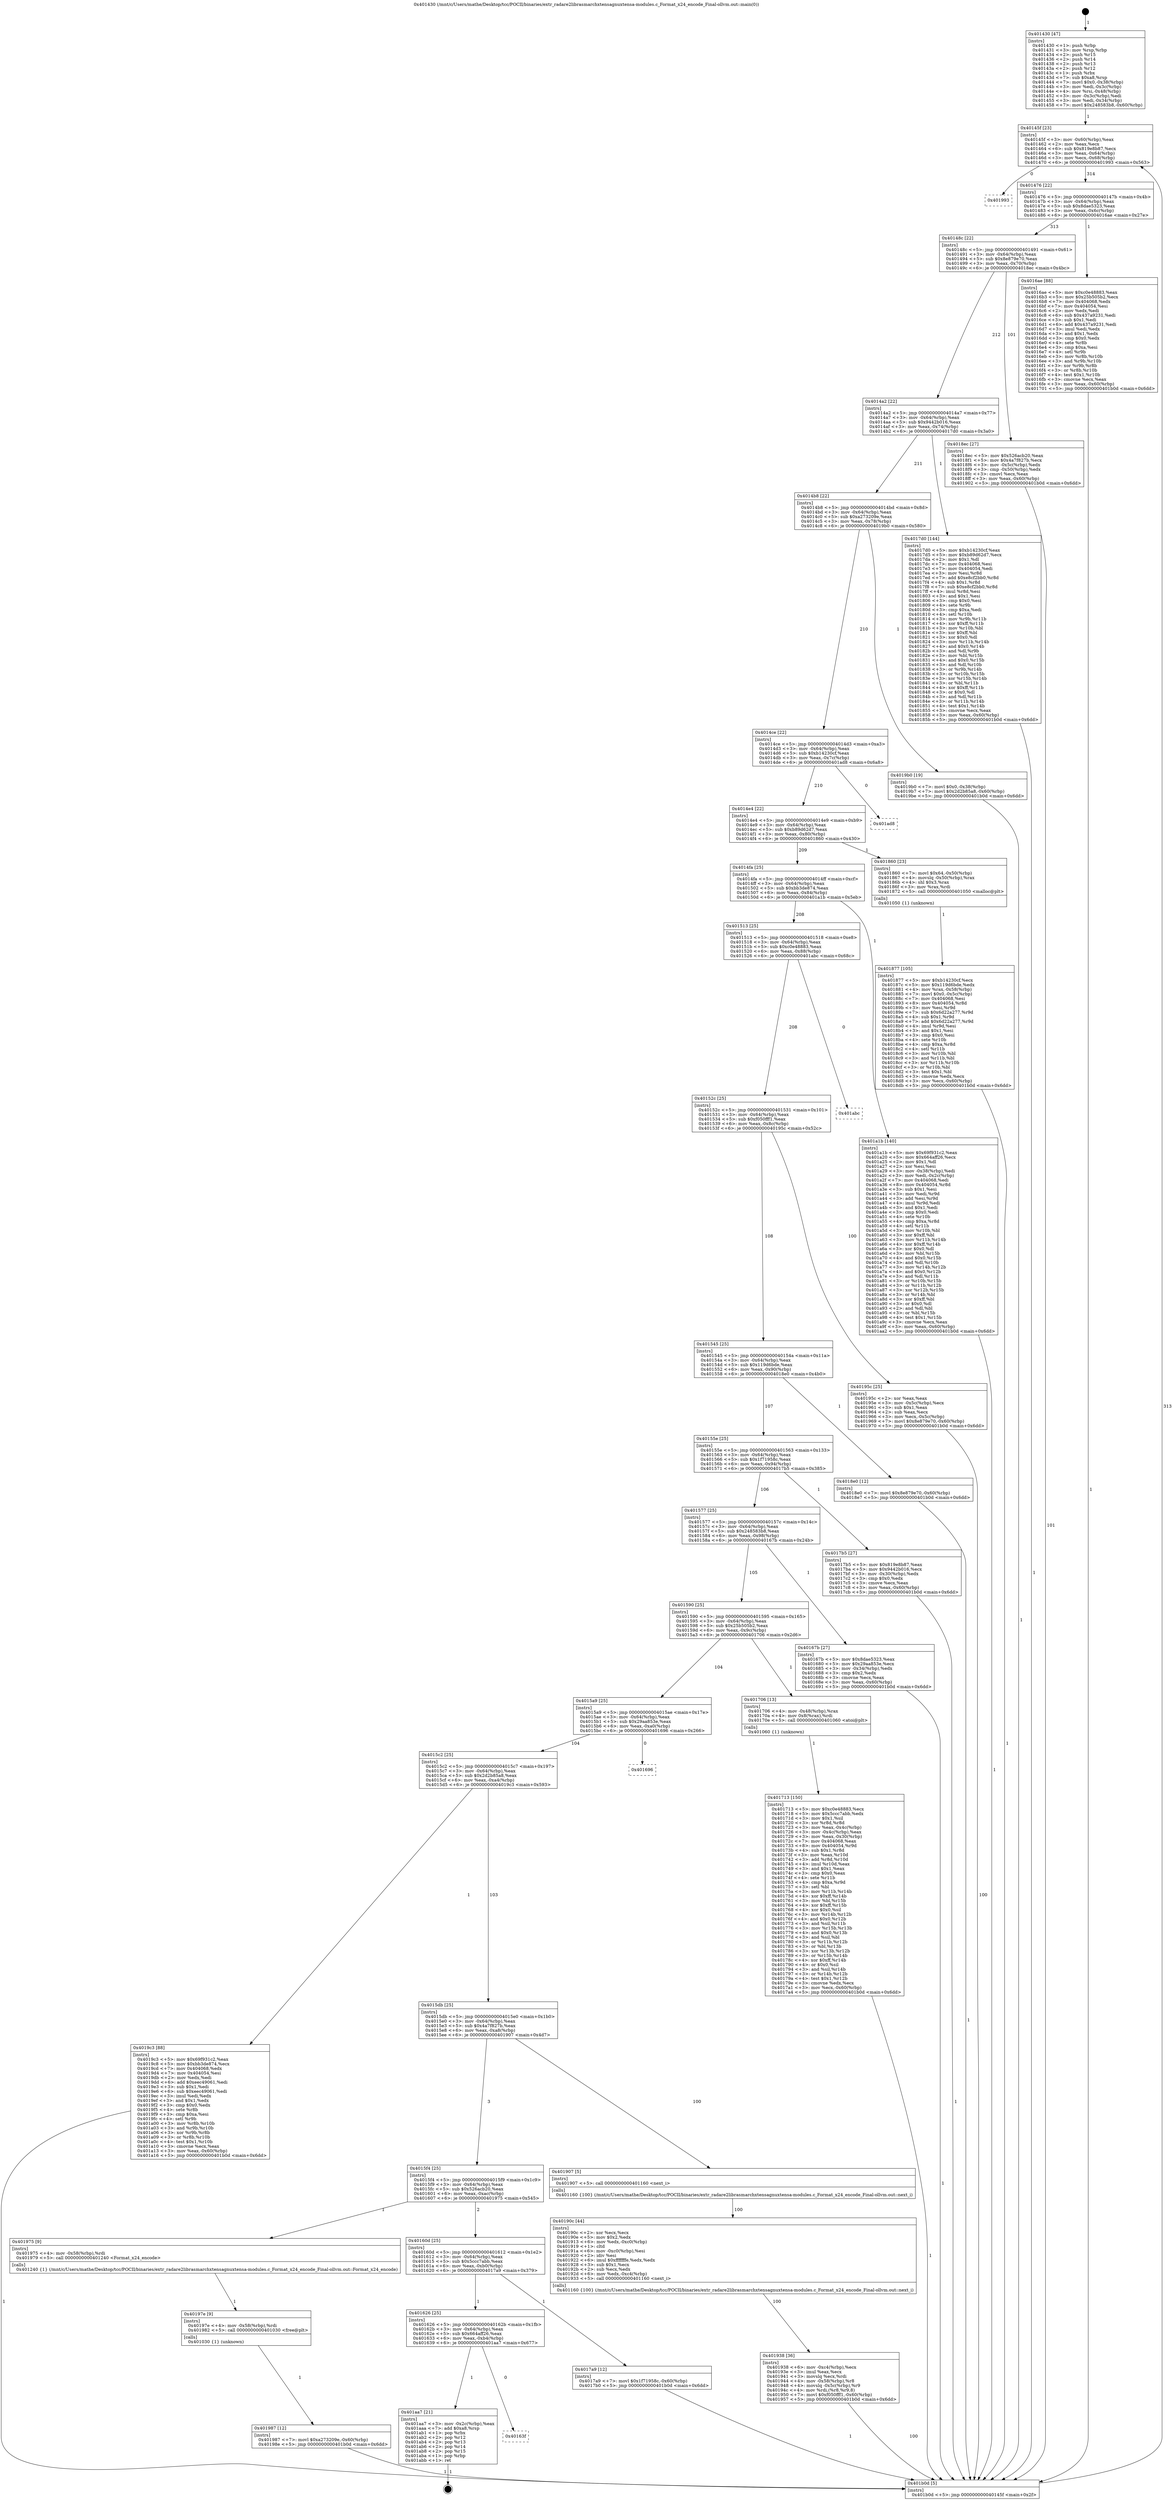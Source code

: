 digraph "0x401430" {
  label = "0x401430 (/mnt/c/Users/mathe/Desktop/tcc/POCII/binaries/extr_radare2librasmarchxtensagnuxtensa-modules.c_Format_x24_encode_Final-ollvm.out::main(0))"
  labelloc = "t"
  node[shape=record]

  Entry [label="",width=0.3,height=0.3,shape=circle,fillcolor=black,style=filled]
  "0x40145f" [label="{
     0x40145f [23]\l
     | [instrs]\l
     &nbsp;&nbsp;0x40145f \<+3\>: mov -0x60(%rbp),%eax\l
     &nbsp;&nbsp;0x401462 \<+2\>: mov %eax,%ecx\l
     &nbsp;&nbsp;0x401464 \<+6\>: sub $0x819e8b87,%ecx\l
     &nbsp;&nbsp;0x40146a \<+3\>: mov %eax,-0x64(%rbp)\l
     &nbsp;&nbsp;0x40146d \<+3\>: mov %ecx,-0x68(%rbp)\l
     &nbsp;&nbsp;0x401470 \<+6\>: je 0000000000401993 \<main+0x563\>\l
  }"]
  "0x401993" [label="{
     0x401993\l
  }", style=dashed]
  "0x401476" [label="{
     0x401476 [22]\l
     | [instrs]\l
     &nbsp;&nbsp;0x401476 \<+5\>: jmp 000000000040147b \<main+0x4b\>\l
     &nbsp;&nbsp;0x40147b \<+3\>: mov -0x64(%rbp),%eax\l
     &nbsp;&nbsp;0x40147e \<+5\>: sub $0x8dae5323,%eax\l
     &nbsp;&nbsp;0x401483 \<+3\>: mov %eax,-0x6c(%rbp)\l
     &nbsp;&nbsp;0x401486 \<+6\>: je 00000000004016ae \<main+0x27e\>\l
  }"]
  Exit [label="",width=0.3,height=0.3,shape=circle,fillcolor=black,style=filled,peripheries=2]
  "0x4016ae" [label="{
     0x4016ae [88]\l
     | [instrs]\l
     &nbsp;&nbsp;0x4016ae \<+5\>: mov $0xc0e48883,%eax\l
     &nbsp;&nbsp;0x4016b3 \<+5\>: mov $0x25b505b2,%ecx\l
     &nbsp;&nbsp;0x4016b8 \<+7\>: mov 0x404068,%edx\l
     &nbsp;&nbsp;0x4016bf \<+7\>: mov 0x404054,%esi\l
     &nbsp;&nbsp;0x4016c6 \<+2\>: mov %edx,%edi\l
     &nbsp;&nbsp;0x4016c8 \<+6\>: sub $0x437a9231,%edi\l
     &nbsp;&nbsp;0x4016ce \<+3\>: sub $0x1,%edi\l
     &nbsp;&nbsp;0x4016d1 \<+6\>: add $0x437a9231,%edi\l
     &nbsp;&nbsp;0x4016d7 \<+3\>: imul %edi,%edx\l
     &nbsp;&nbsp;0x4016da \<+3\>: and $0x1,%edx\l
     &nbsp;&nbsp;0x4016dd \<+3\>: cmp $0x0,%edx\l
     &nbsp;&nbsp;0x4016e0 \<+4\>: sete %r8b\l
     &nbsp;&nbsp;0x4016e4 \<+3\>: cmp $0xa,%esi\l
     &nbsp;&nbsp;0x4016e7 \<+4\>: setl %r9b\l
     &nbsp;&nbsp;0x4016eb \<+3\>: mov %r8b,%r10b\l
     &nbsp;&nbsp;0x4016ee \<+3\>: and %r9b,%r10b\l
     &nbsp;&nbsp;0x4016f1 \<+3\>: xor %r9b,%r8b\l
     &nbsp;&nbsp;0x4016f4 \<+3\>: or %r8b,%r10b\l
     &nbsp;&nbsp;0x4016f7 \<+4\>: test $0x1,%r10b\l
     &nbsp;&nbsp;0x4016fb \<+3\>: cmovne %ecx,%eax\l
     &nbsp;&nbsp;0x4016fe \<+3\>: mov %eax,-0x60(%rbp)\l
     &nbsp;&nbsp;0x401701 \<+5\>: jmp 0000000000401b0d \<main+0x6dd\>\l
  }"]
  "0x40148c" [label="{
     0x40148c [22]\l
     | [instrs]\l
     &nbsp;&nbsp;0x40148c \<+5\>: jmp 0000000000401491 \<main+0x61\>\l
     &nbsp;&nbsp;0x401491 \<+3\>: mov -0x64(%rbp),%eax\l
     &nbsp;&nbsp;0x401494 \<+5\>: sub $0x8e879e70,%eax\l
     &nbsp;&nbsp;0x401499 \<+3\>: mov %eax,-0x70(%rbp)\l
     &nbsp;&nbsp;0x40149c \<+6\>: je 00000000004018ec \<main+0x4bc\>\l
  }"]
  "0x40163f" [label="{
     0x40163f\l
  }", style=dashed]
  "0x4018ec" [label="{
     0x4018ec [27]\l
     | [instrs]\l
     &nbsp;&nbsp;0x4018ec \<+5\>: mov $0x526acb20,%eax\l
     &nbsp;&nbsp;0x4018f1 \<+5\>: mov $0x4a7f827b,%ecx\l
     &nbsp;&nbsp;0x4018f6 \<+3\>: mov -0x5c(%rbp),%edx\l
     &nbsp;&nbsp;0x4018f9 \<+3\>: cmp -0x50(%rbp),%edx\l
     &nbsp;&nbsp;0x4018fc \<+3\>: cmovl %ecx,%eax\l
     &nbsp;&nbsp;0x4018ff \<+3\>: mov %eax,-0x60(%rbp)\l
     &nbsp;&nbsp;0x401902 \<+5\>: jmp 0000000000401b0d \<main+0x6dd\>\l
  }"]
  "0x4014a2" [label="{
     0x4014a2 [22]\l
     | [instrs]\l
     &nbsp;&nbsp;0x4014a2 \<+5\>: jmp 00000000004014a7 \<main+0x77\>\l
     &nbsp;&nbsp;0x4014a7 \<+3\>: mov -0x64(%rbp),%eax\l
     &nbsp;&nbsp;0x4014aa \<+5\>: sub $0x9442b016,%eax\l
     &nbsp;&nbsp;0x4014af \<+3\>: mov %eax,-0x74(%rbp)\l
     &nbsp;&nbsp;0x4014b2 \<+6\>: je 00000000004017d0 \<main+0x3a0\>\l
  }"]
  "0x401aa7" [label="{
     0x401aa7 [21]\l
     | [instrs]\l
     &nbsp;&nbsp;0x401aa7 \<+3\>: mov -0x2c(%rbp),%eax\l
     &nbsp;&nbsp;0x401aaa \<+7\>: add $0xa8,%rsp\l
     &nbsp;&nbsp;0x401ab1 \<+1\>: pop %rbx\l
     &nbsp;&nbsp;0x401ab2 \<+2\>: pop %r12\l
     &nbsp;&nbsp;0x401ab4 \<+2\>: pop %r13\l
     &nbsp;&nbsp;0x401ab6 \<+2\>: pop %r14\l
     &nbsp;&nbsp;0x401ab8 \<+2\>: pop %r15\l
     &nbsp;&nbsp;0x401aba \<+1\>: pop %rbp\l
     &nbsp;&nbsp;0x401abb \<+1\>: ret\l
  }"]
  "0x4017d0" [label="{
     0x4017d0 [144]\l
     | [instrs]\l
     &nbsp;&nbsp;0x4017d0 \<+5\>: mov $0xb14230cf,%eax\l
     &nbsp;&nbsp;0x4017d5 \<+5\>: mov $0xb89d62d7,%ecx\l
     &nbsp;&nbsp;0x4017da \<+2\>: mov $0x1,%dl\l
     &nbsp;&nbsp;0x4017dc \<+7\>: mov 0x404068,%esi\l
     &nbsp;&nbsp;0x4017e3 \<+7\>: mov 0x404054,%edi\l
     &nbsp;&nbsp;0x4017ea \<+3\>: mov %esi,%r8d\l
     &nbsp;&nbsp;0x4017ed \<+7\>: add $0xe8cf2bb0,%r8d\l
     &nbsp;&nbsp;0x4017f4 \<+4\>: sub $0x1,%r8d\l
     &nbsp;&nbsp;0x4017f8 \<+7\>: sub $0xe8cf2bb0,%r8d\l
     &nbsp;&nbsp;0x4017ff \<+4\>: imul %r8d,%esi\l
     &nbsp;&nbsp;0x401803 \<+3\>: and $0x1,%esi\l
     &nbsp;&nbsp;0x401806 \<+3\>: cmp $0x0,%esi\l
     &nbsp;&nbsp;0x401809 \<+4\>: sete %r9b\l
     &nbsp;&nbsp;0x40180d \<+3\>: cmp $0xa,%edi\l
     &nbsp;&nbsp;0x401810 \<+4\>: setl %r10b\l
     &nbsp;&nbsp;0x401814 \<+3\>: mov %r9b,%r11b\l
     &nbsp;&nbsp;0x401817 \<+4\>: xor $0xff,%r11b\l
     &nbsp;&nbsp;0x40181b \<+3\>: mov %r10b,%bl\l
     &nbsp;&nbsp;0x40181e \<+3\>: xor $0xff,%bl\l
     &nbsp;&nbsp;0x401821 \<+3\>: xor $0x0,%dl\l
     &nbsp;&nbsp;0x401824 \<+3\>: mov %r11b,%r14b\l
     &nbsp;&nbsp;0x401827 \<+4\>: and $0x0,%r14b\l
     &nbsp;&nbsp;0x40182b \<+3\>: and %dl,%r9b\l
     &nbsp;&nbsp;0x40182e \<+3\>: mov %bl,%r15b\l
     &nbsp;&nbsp;0x401831 \<+4\>: and $0x0,%r15b\l
     &nbsp;&nbsp;0x401835 \<+3\>: and %dl,%r10b\l
     &nbsp;&nbsp;0x401838 \<+3\>: or %r9b,%r14b\l
     &nbsp;&nbsp;0x40183b \<+3\>: or %r10b,%r15b\l
     &nbsp;&nbsp;0x40183e \<+3\>: xor %r15b,%r14b\l
     &nbsp;&nbsp;0x401841 \<+3\>: or %bl,%r11b\l
     &nbsp;&nbsp;0x401844 \<+4\>: xor $0xff,%r11b\l
     &nbsp;&nbsp;0x401848 \<+3\>: or $0x0,%dl\l
     &nbsp;&nbsp;0x40184b \<+3\>: and %dl,%r11b\l
     &nbsp;&nbsp;0x40184e \<+3\>: or %r11b,%r14b\l
     &nbsp;&nbsp;0x401851 \<+4\>: test $0x1,%r14b\l
     &nbsp;&nbsp;0x401855 \<+3\>: cmovne %ecx,%eax\l
     &nbsp;&nbsp;0x401858 \<+3\>: mov %eax,-0x60(%rbp)\l
     &nbsp;&nbsp;0x40185b \<+5\>: jmp 0000000000401b0d \<main+0x6dd\>\l
  }"]
  "0x4014b8" [label="{
     0x4014b8 [22]\l
     | [instrs]\l
     &nbsp;&nbsp;0x4014b8 \<+5\>: jmp 00000000004014bd \<main+0x8d\>\l
     &nbsp;&nbsp;0x4014bd \<+3\>: mov -0x64(%rbp),%eax\l
     &nbsp;&nbsp;0x4014c0 \<+5\>: sub $0xa273209e,%eax\l
     &nbsp;&nbsp;0x4014c5 \<+3\>: mov %eax,-0x78(%rbp)\l
     &nbsp;&nbsp;0x4014c8 \<+6\>: je 00000000004019b0 \<main+0x580\>\l
  }"]
  "0x401987" [label="{
     0x401987 [12]\l
     | [instrs]\l
     &nbsp;&nbsp;0x401987 \<+7\>: movl $0xa273209e,-0x60(%rbp)\l
     &nbsp;&nbsp;0x40198e \<+5\>: jmp 0000000000401b0d \<main+0x6dd\>\l
  }"]
  "0x4019b0" [label="{
     0x4019b0 [19]\l
     | [instrs]\l
     &nbsp;&nbsp;0x4019b0 \<+7\>: movl $0x0,-0x38(%rbp)\l
     &nbsp;&nbsp;0x4019b7 \<+7\>: movl $0x2d2b85a8,-0x60(%rbp)\l
     &nbsp;&nbsp;0x4019be \<+5\>: jmp 0000000000401b0d \<main+0x6dd\>\l
  }"]
  "0x4014ce" [label="{
     0x4014ce [22]\l
     | [instrs]\l
     &nbsp;&nbsp;0x4014ce \<+5\>: jmp 00000000004014d3 \<main+0xa3\>\l
     &nbsp;&nbsp;0x4014d3 \<+3\>: mov -0x64(%rbp),%eax\l
     &nbsp;&nbsp;0x4014d6 \<+5\>: sub $0xb14230cf,%eax\l
     &nbsp;&nbsp;0x4014db \<+3\>: mov %eax,-0x7c(%rbp)\l
     &nbsp;&nbsp;0x4014de \<+6\>: je 0000000000401ad8 \<main+0x6a8\>\l
  }"]
  "0x40197e" [label="{
     0x40197e [9]\l
     | [instrs]\l
     &nbsp;&nbsp;0x40197e \<+4\>: mov -0x58(%rbp),%rdi\l
     &nbsp;&nbsp;0x401982 \<+5\>: call 0000000000401030 \<free@plt\>\l
     | [calls]\l
     &nbsp;&nbsp;0x401030 \{1\} (unknown)\l
  }"]
  "0x401ad8" [label="{
     0x401ad8\l
  }", style=dashed]
  "0x4014e4" [label="{
     0x4014e4 [22]\l
     | [instrs]\l
     &nbsp;&nbsp;0x4014e4 \<+5\>: jmp 00000000004014e9 \<main+0xb9\>\l
     &nbsp;&nbsp;0x4014e9 \<+3\>: mov -0x64(%rbp),%eax\l
     &nbsp;&nbsp;0x4014ec \<+5\>: sub $0xb89d62d7,%eax\l
     &nbsp;&nbsp;0x4014f1 \<+3\>: mov %eax,-0x80(%rbp)\l
     &nbsp;&nbsp;0x4014f4 \<+6\>: je 0000000000401860 \<main+0x430\>\l
  }"]
  "0x401938" [label="{
     0x401938 [36]\l
     | [instrs]\l
     &nbsp;&nbsp;0x401938 \<+6\>: mov -0xc4(%rbp),%ecx\l
     &nbsp;&nbsp;0x40193e \<+3\>: imul %eax,%ecx\l
     &nbsp;&nbsp;0x401941 \<+3\>: movslq %ecx,%rdi\l
     &nbsp;&nbsp;0x401944 \<+4\>: mov -0x58(%rbp),%r8\l
     &nbsp;&nbsp;0x401948 \<+4\>: movslq -0x5c(%rbp),%r9\l
     &nbsp;&nbsp;0x40194c \<+4\>: mov %rdi,(%r8,%r9,8)\l
     &nbsp;&nbsp;0x401950 \<+7\>: movl $0xf050fff1,-0x60(%rbp)\l
     &nbsp;&nbsp;0x401957 \<+5\>: jmp 0000000000401b0d \<main+0x6dd\>\l
  }"]
  "0x401860" [label="{
     0x401860 [23]\l
     | [instrs]\l
     &nbsp;&nbsp;0x401860 \<+7\>: movl $0x64,-0x50(%rbp)\l
     &nbsp;&nbsp;0x401867 \<+4\>: movslq -0x50(%rbp),%rax\l
     &nbsp;&nbsp;0x40186b \<+4\>: shl $0x3,%rax\l
     &nbsp;&nbsp;0x40186f \<+3\>: mov %rax,%rdi\l
     &nbsp;&nbsp;0x401872 \<+5\>: call 0000000000401050 \<malloc@plt\>\l
     | [calls]\l
     &nbsp;&nbsp;0x401050 \{1\} (unknown)\l
  }"]
  "0x4014fa" [label="{
     0x4014fa [25]\l
     | [instrs]\l
     &nbsp;&nbsp;0x4014fa \<+5\>: jmp 00000000004014ff \<main+0xcf\>\l
     &nbsp;&nbsp;0x4014ff \<+3\>: mov -0x64(%rbp),%eax\l
     &nbsp;&nbsp;0x401502 \<+5\>: sub $0xbb3de874,%eax\l
     &nbsp;&nbsp;0x401507 \<+6\>: mov %eax,-0x84(%rbp)\l
     &nbsp;&nbsp;0x40150d \<+6\>: je 0000000000401a1b \<main+0x5eb\>\l
  }"]
  "0x40190c" [label="{
     0x40190c [44]\l
     | [instrs]\l
     &nbsp;&nbsp;0x40190c \<+2\>: xor %ecx,%ecx\l
     &nbsp;&nbsp;0x40190e \<+5\>: mov $0x2,%edx\l
     &nbsp;&nbsp;0x401913 \<+6\>: mov %edx,-0xc0(%rbp)\l
     &nbsp;&nbsp;0x401919 \<+1\>: cltd\l
     &nbsp;&nbsp;0x40191a \<+6\>: mov -0xc0(%rbp),%esi\l
     &nbsp;&nbsp;0x401920 \<+2\>: idiv %esi\l
     &nbsp;&nbsp;0x401922 \<+6\>: imul $0xfffffffe,%edx,%edx\l
     &nbsp;&nbsp;0x401928 \<+3\>: sub $0x1,%ecx\l
     &nbsp;&nbsp;0x40192b \<+2\>: sub %ecx,%edx\l
     &nbsp;&nbsp;0x40192d \<+6\>: mov %edx,-0xc4(%rbp)\l
     &nbsp;&nbsp;0x401933 \<+5\>: call 0000000000401160 \<next_i\>\l
     | [calls]\l
     &nbsp;&nbsp;0x401160 \{100\} (/mnt/c/Users/mathe/Desktop/tcc/POCII/binaries/extr_radare2librasmarchxtensagnuxtensa-modules.c_Format_x24_encode_Final-ollvm.out::next_i)\l
  }"]
  "0x401a1b" [label="{
     0x401a1b [140]\l
     | [instrs]\l
     &nbsp;&nbsp;0x401a1b \<+5\>: mov $0x69f931c2,%eax\l
     &nbsp;&nbsp;0x401a20 \<+5\>: mov $0x664aff26,%ecx\l
     &nbsp;&nbsp;0x401a25 \<+2\>: mov $0x1,%dl\l
     &nbsp;&nbsp;0x401a27 \<+2\>: xor %esi,%esi\l
     &nbsp;&nbsp;0x401a29 \<+3\>: mov -0x38(%rbp),%edi\l
     &nbsp;&nbsp;0x401a2c \<+3\>: mov %edi,-0x2c(%rbp)\l
     &nbsp;&nbsp;0x401a2f \<+7\>: mov 0x404068,%edi\l
     &nbsp;&nbsp;0x401a36 \<+8\>: mov 0x404054,%r8d\l
     &nbsp;&nbsp;0x401a3e \<+3\>: sub $0x1,%esi\l
     &nbsp;&nbsp;0x401a41 \<+3\>: mov %edi,%r9d\l
     &nbsp;&nbsp;0x401a44 \<+3\>: add %esi,%r9d\l
     &nbsp;&nbsp;0x401a47 \<+4\>: imul %r9d,%edi\l
     &nbsp;&nbsp;0x401a4b \<+3\>: and $0x1,%edi\l
     &nbsp;&nbsp;0x401a4e \<+3\>: cmp $0x0,%edi\l
     &nbsp;&nbsp;0x401a51 \<+4\>: sete %r10b\l
     &nbsp;&nbsp;0x401a55 \<+4\>: cmp $0xa,%r8d\l
     &nbsp;&nbsp;0x401a59 \<+4\>: setl %r11b\l
     &nbsp;&nbsp;0x401a5d \<+3\>: mov %r10b,%bl\l
     &nbsp;&nbsp;0x401a60 \<+3\>: xor $0xff,%bl\l
     &nbsp;&nbsp;0x401a63 \<+3\>: mov %r11b,%r14b\l
     &nbsp;&nbsp;0x401a66 \<+4\>: xor $0xff,%r14b\l
     &nbsp;&nbsp;0x401a6a \<+3\>: xor $0x0,%dl\l
     &nbsp;&nbsp;0x401a6d \<+3\>: mov %bl,%r15b\l
     &nbsp;&nbsp;0x401a70 \<+4\>: and $0x0,%r15b\l
     &nbsp;&nbsp;0x401a74 \<+3\>: and %dl,%r10b\l
     &nbsp;&nbsp;0x401a77 \<+3\>: mov %r14b,%r12b\l
     &nbsp;&nbsp;0x401a7a \<+4\>: and $0x0,%r12b\l
     &nbsp;&nbsp;0x401a7e \<+3\>: and %dl,%r11b\l
     &nbsp;&nbsp;0x401a81 \<+3\>: or %r10b,%r15b\l
     &nbsp;&nbsp;0x401a84 \<+3\>: or %r11b,%r12b\l
     &nbsp;&nbsp;0x401a87 \<+3\>: xor %r12b,%r15b\l
     &nbsp;&nbsp;0x401a8a \<+3\>: or %r14b,%bl\l
     &nbsp;&nbsp;0x401a8d \<+3\>: xor $0xff,%bl\l
     &nbsp;&nbsp;0x401a90 \<+3\>: or $0x0,%dl\l
     &nbsp;&nbsp;0x401a93 \<+2\>: and %dl,%bl\l
     &nbsp;&nbsp;0x401a95 \<+3\>: or %bl,%r15b\l
     &nbsp;&nbsp;0x401a98 \<+4\>: test $0x1,%r15b\l
     &nbsp;&nbsp;0x401a9c \<+3\>: cmovne %ecx,%eax\l
     &nbsp;&nbsp;0x401a9f \<+3\>: mov %eax,-0x60(%rbp)\l
     &nbsp;&nbsp;0x401aa2 \<+5\>: jmp 0000000000401b0d \<main+0x6dd\>\l
  }"]
  "0x401513" [label="{
     0x401513 [25]\l
     | [instrs]\l
     &nbsp;&nbsp;0x401513 \<+5\>: jmp 0000000000401518 \<main+0xe8\>\l
     &nbsp;&nbsp;0x401518 \<+3\>: mov -0x64(%rbp),%eax\l
     &nbsp;&nbsp;0x40151b \<+5\>: sub $0xc0e48883,%eax\l
     &nbsp;&nbsp;0x401520 \<+6\>: mov %eax,-0x88(%rbp)\l
     &nbsp;&nbsp;0x401526 \<+6\>: je 0000000000401abc \<main+0x68c\>\l
  }"]
  "0x401877" [label="{
     0x401877 [105]\l
     | [instrs]\l
     &nbsp;&nbsp;0x401877 \<+5\>: mov $0xb14230cf,%ecx\l
     &nbsp;&nbsp;0x40187c \<+5\>: mov $0x119d6bde,%edx\l
     &nbsp;&nbsp;0x401881 \<+4\>: mov %rax,-0x58(%rbp)\l
     &nbsp;&nbsp;0x401885 \<+7\>: movl $0x0,-0x5c(%rbp)\l
     &nbsp;&nbsp;0x40188c \<+7\>: mov 0x404068,%esi\l
     &nbsp;&nbsp;0x401893 \<+8\>: mov 0x404054,%r8d\l
     &nbsp;&nbsp;0x40189b \<+3\>: mov %esi,%r9d\l
     &nbsp;&nbsp;0x40189e \<+7\>: sub $0x6d22a277,%r9d\l
     &nbsp;&nbsp;0x4018a5 \<+4\>: sub $0x1,%r9d\l
     &nbsp;&nbsp;0x4018a9 \<+7\>: add $0x6d22a277,%r9d\l
     &nbsp;&nbsp;0x4018b0 \<+4\>: imul %r9d,%esi\l
     &nbsp;&nbsp;0x4018b4 \<+3\>: and $0x1,%esi\l
     &nbsp;&nbsp;0x4018b7 \<+3\>: cmp $0x0,%esi\l
     &nbsp;&nbsp;0x4018ba \<+4\>: sete %r10b\l
     &nbsp;&nbsp;0x4018be \<+4\>: cmp $0xa,%r8d\l
     &nbsp;&nbsp;0x4018c2 \<+4\>: setl %r11b\l
     &nbsp;&nbsp;0x4018c6 \<+3\>: mov %r10b,%bl\l
     &nbsp;&nbsp;0x4018c9 \<+3\>: and %r11b,%bl\l
     &nbsp;&nbsp;0x4018cc \<+3\>: xor %r11b,%r10b\l
     &nbsp;&nbsp;0x4018cf \<+3\>: or %r10b,%bl\l
     &nbsp;&nbsp;0x4018d2 \<+3\>: test $0x1,%bl\l
     &nbsp;&nbsp;0x4018d5 \<+3\>: cmovne %edx,%ecx\l
     &nbsp;&nbsp;0x4018d8 \<+3\>: mov %ecx,-0x60(%rbp)\l
     &nbsp;&nbsp;0x4018db \<+5\>: jmp 0000000000401b0d \<main+0x6dd\>\l
  }"]
  "0x401abc" [label="{
     0x401abc\l
  }", style=dashed]
  "0x40152c" [label="{
     0x40152c [25]\l
     | [instrs]\l
     &nbsp;&nbsp;0x40152c \<+5\>: jmp 0000000000401531 \<main+0x101\>\l
     &nbsp;&nbsp;0x401531 \<+3\>: mov -0x64(%rbp),%eax\l
     &nbsp;&nbsp;0x401534 \<+5\>: sub $0xf050fff1,%eax\l
     &nbsp;&nbsp;0x401539 \<+6\>: mov %eax,-0x8c(%rbp)\l
     &nbsp;&nbsp;0x40153f \<+6\>: je 000000000040195c \<main+0x52c\>\l
  }"]
  "0x401626" [label="{
     0x401626 [25]\l
     | [instrs]\l
     &nbsp;&nbsp;0x401626 \<+5\>: jmp 000000000040162b \<main+0x1fb\>\l
     &nbsp;&nbsp;0x40162b \<+3\>: mov -0x64(%rbp),%eax\l
     &nbsp;&nbsp;0x40162e \<+5\>: sub $0x664aff26,%eax\l
     &nbsp;&nbsp;0x401633 \<+6\>: mov %eax,-0xb4(%rbp)\l
     &nbsp;&nbsp;0x401639 \<+6\>: je 0000000000401aa7 \<main+0x677\>\l
  }"]
  "0x40195c" [label="{
     0x40195c [25]\l
     | [instrs]\l
     &nbsp;&nbsp;0x40195c \<+2\>: xor %eax,%eax\l
     &nbsp;&nbsp;0x40195e \<+3\>: mov -0x5c(%rbp),%ecx\l
     &nbsp;&nbsp;0x401961 \<+3\>: sub $0x1,%eax\l
     &nbsp;&nbsp;0x401964 \<+2\>: sub %eax,%ecx\l
     &nbsp;&nbsp;0x401966 \<+3\>: mov %ecx,-0x5c(%rbp)\l
     &nbsp;&nbsp;0x401969 \<+7\>: movl $0x8e879e70,-0x60(%rbp)\l
     &nbsp;&nbsp;0x401970 \<+5\>: jmp 0000000000401b0d \<main+0x6dd\>\l
  }"]
  "0x401545" [label="{
     0x401545 [25]\l
     | [instrs]\l
     &nbsp;&nbsp;0x401545 \<+5\>: jmp 000000000040154a \<main+0x11a\>\l
     &nbsp;&nbsp;0x40154a \<+3\>: mov -0x64(%rbp),%eax\l
     &nbsp;&nbsp;0x40154d \<+5\>: sub $0x119d6bde,%eax\l
     &nbsp;&nbsp;0x401552 \<+6\>: mov %eax,-0x90(%rbp)\l
     &nbsp;&nbsp;0x401558 \<+6\>: je 00000000004018e0 \<main+0x4b0\>\l
  }"]
  "0x4017a9" [label="{
     0x4017a9 [12]\l
     | [instrs]\l
     &nbsp;&nbsp;0x4017a9 \<+7\>: movl $0x1f71958c,-0x60(%rbp)\l
     &nbsp;&nbsp;0x4017b0 \<+5\>: jmp 0000000000401b0d \<main+0x6dd\>\l
  }"]
  "0x4018e0" [label="{
     0x4018e0 [12]\l
     | [instrs]\l
     &nbsp;&nbsp;0x4018e0 \<+7\>: movl $0x8e879e70,-0x60(%rbp)\l
     &nbsp;&nbsp;0x4018e7 \<+5\>: jmp 0000000000401b0d \<main+0x6dd\>\l
  }"]
  "0x40155e" [label="{
     0x40155e [25]\l
     | [instrs]\l
     &nbsp;&nbsp;0x40155e \<+5\>: jmp 0000000000401563 \<main+0x133\>\l
     &nbsp;&nbsp;0x401563 \<+3\>: mov -0x64(%rbp),%eax\l
     &nbsp;&nbsp;0x401566 \<+5\>: sub $0x1f71958c,%eax\l
     &nbsp;&nbsp;0x40156b \<+6\>: mov %eax,-0x94(%rbp)\l
     &nbsp;&nbsp;0x401571 \<+6\>: je 00000000004017b5 \<main+0x385\>\l
  }"]
  "0x40160d" [label="{
     0x40160d [25]\l
     | [instrs]\l
     &nbsp;&nbsp;0x40160d \<+5\>: jmp 0000000000401612 \<main+0x1e2\>\l
     &nbsp;&nbsp;0x401612 \<+3\>: mov -0x64(%rbp),%eax\l
     &nbsp;&nbsp;0x401615 \<+5\>: sub $0x5ccc7abb,%eax\l
     &nbsp;&nbsp;0x40161a \<+6\>: mov %eax,-0xb0(%rbp)\l
     &nbsp;&nbsp;0x401620 \<+6\>: je 00000000004017a9 \<main+0x379\>\l
  }"]
  "0x4017b5" [label="{
     0x4017b5 [27]\l
     | [instrs]\l
     &nbsp;&nbsp;0x4017b5 \<+5\>: mov $0x819e8b87,%eax\l
     &nbsp;&nbsp;0x4017ba \<+5\>: mov $0x9442b016,%ecx\l
     &nbsp;&nbsp;0x4017bf \<+3\>: mov -0x30(%rbp),%edx\l
     &nbsp;&nbsp;0x4017c2 \<+3\>: cmp $0x0,%edx\l
     &nbsp;&nbsp;0x4017c5 \<+3\>: cmove %ecx,%eax\l
     &nbsp;&nbsp;0x4017c8 \<+3\>: mov %eax,-0x60(%rbp)\l
     &nbsp;&nbsp;0x4017cb \<+5\>: jmp 0000000000401b0d \<main+0x6dd\>\l
  }"]
  "0x401577" [label="{
     0x401577 [25]\l
     | [instrs]\l
     &nbsp;&nbsp;0x401577 \<+5\>: jmp 000000000040157c \<main+0x14c\>\l
     &nbsp;&nbsp;0x40157c \<+3\>: mov -0x64(%rbp),%eax\l
     &nbsp;&nbsp;0x40157f \<+5\>: sub $0x248583b8,%eax\l
     &nbsp;&nbsp;0x401584 \<+6\>: mov %eax,-0x98(%rbp)\l
     &nbsp;&nbsp;0x40158a \<+6\>: je 000000000040167b \<main+0x24b\>\l
  }"]
  "0x401975" [label="{
     0x401975 [9]\l
     | [instrs]\l
     &nbsp;&nbsp;0x401975 \<+4\>: mov -0x58(%rbp),%rdi\l
     &nbsp;&nbsp;0x401979 \<+5\>: call 0000000000401240 \<Format_x24_encode\>\l
     | [calls]\l
     &nbsp;&nbsp;0x401240 \{1\} (/mnt/c/Users/mathe/Desktop/tcc/POCII/binaries/extr_radare2librasmarchxtensagnuxtensa-modules.c_Format_x24_encode_Final-ollvm.out::Format_x24_encode)\l
  }"]
  "0x40167b" [label="{
     0x40167b [27]\l
     | [instrs]\l
     &nbsp;&nbsp;0x40167b \<+5\>: mov $0x8dae5323,%eax\l
     &nbsp;&nbsp;0x401680 \<+5\>: mov $0x29aa853e,%ecx\l
     &nbsp;&nbsp;0x401685 \<+3\>: mov -0x34(%rbp),%edx\l
     &nbsp;&nbsp;0x401688 \<+3\>: cmp $0x2,%edx\l
     &nbsp;&nbsp;0x40168b \<+3\>: cmovne %ecx,%eax\l
     &nbsp;&nbsp;0x40168e \<+3\>: mov %eax,-0x60(%rbp)\l
     &nbsp;&nbsp;0x401691 \<+5\>: jmp 0000000000401b0d \<main+0x6dd\>\l
  }"]
  "0x401590" [label="{
     0x401590 [25]\l
     | [instrs]\l
     &nbsp;&nbsp;0x401590 \<+5\>: jmp 0000000000401595 \<main+0x165\>\l
     &nbsp;&nbsp;0x401595 \<+3\>: mov -0x64(%rbp),%eax\l
     &nbsp;&nbsp;0x401598 \<+5\>: sub $0x25b505b2,%eax\l
     &nbsp;&nbsp;0x40159d \<+6\>: mov %eax,-0x9c(%rbp)\l
     &nbsp;&nbsp;0x4015a3 \<+6\>: je 0000000000401706 \<main+0x2d6\>\l
  }"]
  "0x401b0d" [label="{
     0x401b0d [5]\l
     | [instrs]\l
     &nbsp;&nbsp;0x401b0d \<+5\>: jmp 000000000040145f \<main+0x2f\>\l
  }"]
  "0x401430" [label="{
     0x401430 [47]\l
     | [instrs]\l
     &nbsp;&nbsp;0x401430 \<+1\>: push %rbp\l
     &nbsp;&nbsp;0x401431 \<+3\>: mov %rsp,%rbp\l
     &nbsp;&nbsp;0x401434 \<+2\>: push %r15\l
     &nbsp;&nbsp;0x401436 \<+2\>: push %r14\l
     &nbsp;&nbsp;0x401438 \<+2\>: push %r13\l
     &nbsp;&nbsp;0x40143a \<+2\>: push %r12\l
     &nbsp;&nbsp;0x40143c \<+1\>: push %rbx\l
     &nbsp;&nbsp;0x40143d \<+7\>: sub $0xa8,%rsp\l
     &nbsp;&nbsp;0x401444 \<+7\>: movl $0x0,-0x38(%rbp)\l
     &nbsp;&nbsp;0x40144b \<+3\>: mov %edi,-0x3c(%rbp)\l
     &nbsp;&nbsp;0x40144e \<+4\>: mov %rsi,-0x48(%rbp)\l
     &nbsp;&nbsp;0x401452 \<+3\>: mov -0x3c(%rbp),%edi\l
     &nbsp;&nbsp;0x401455 \<+3\>: mov %edi,-0x34(%rbp)\l
     &nbsp;&nbsp;0x401458 \<+7\>: movl $0x248583b8,-0x60(%rbp)\l
  }"]
  "0x4015f4" [label="{
     0x4015f4 [25]\l
     | [instrs]\l
     &nbsp;&nbsp;0x4015f4 \<+5\>: jmp 00000000004015f9 \<main+0x1c9\>\l
     &nbsp;&nbsp;0x4015f9 \<+3\>: mov -0x64(%rbp),%eax\l
     &nbsp;&nbsp;0x4015fc \<+5\>: sub $0x526acb20,%eax\l
     &nbsp;&nbsp;0x401601 \<+6\>: mov %eax,-0xac(%rbp)\l
     &nbsp;&nbsp;0x401607 \<+6\>: je 0000000000401975 \<main+0x545\>\l
  }"]
  "0x401706" [label="{
     0x401706 [13]\l
     | [instrs]\l
     &nbsp;&nbsp;0x401706 \<+4\>: mov -0x48(%rbp),%rax\l
     &nbsp;&nbsp;0x40170a \<+4\>: mov 0x8(%rax),%rdi\l
     &nbsp;&nbsp;0x40170e \<+5\>: call 0000000000401060 \<atoi@plt\>\l
     | [calls]\l
     &nbsp;&nbsp;0x401060 \{1\} (unknown)\l
  }"]
  "0x4015a9" [label="{
     0x4015a9 [25]\l
     | [instrs]\l
     &nbsp;&nbsp;0x4015a9 \<+5\>: jmp 00000000004015ae \<main+0x17e\>\l
     &nbsp;&nbsp;0x4015ae \<+3\>: mov -0x64(%rbp),%eax\l
     &nbsp;&nbsp;0x4015b1 \<+5\>: sub $0x29aa853e,%eax\l
     &nbsp;&nbsp;0x4015b6 \<+6\>: mov %eax,-0xa0(%rbp)\l
     &nbsp;&nbsp;0x4015bc \<+6\>: je 0000000000401696 \<main+0x266\>\l
  }"]
  "0x401713" [label="{
     0x401713 [150]\l
     | [instrs]\l
     &nbsp;&nbsp;0x401713 \<+5\>: mov $0xc0e48883,%ecx\l
     &nbsp;&nbsp;0x401718 \<+5\>: mov $0x5ccc7abb,%edx\l
     &nbsp;&nbsp;0x40171d \<+3\>: mov $0x1,%sil\l
     &nbsp;&nbsp;0x401720 \<+3\>: xor %r8d,%r8d\l
     &nbsp;&nbsp;0x401723 \<+3\>: mov %eax,-0x4c(%rbp)\l
     &nbsp;&nbsp;0x401726 \<+3\>: mov -0x4c(%rbp),%eax\l
     &nbsp;&nbsp;0x401729 \<+3\>: mov %eax,-0x30(%rbp)\l
     &nbsp;&nbsp;0x40172c \<+7\>: mov 0x404068,%eax\l
     &nbsp;&nbsp;0x401733 \<+8\>: mov 0x404054,%r9d\l
     &nbsp;&nbsp;0x40173b \<+4\>: sub $0x1,%r8d\l
     &nbsp;&nbsp;0x40173f \<+3\>: mov %eax,%r10d\l
     &nbsp;&nbsp;0x401742 \<+3\>: add %r8d,%r10d\l
     &nbsp;&nbsp;0x401745 \<+4\>: imul %r10d,%eax\l
     &nbsp;&nbsp;0x401749 \<+3\>: and $0x1,%eax\l
     &nbsp;&nbsp;0x40174c \<+3\>: cmp $0x0,%eax\l
     &nbsp;&nbsp;0x40174f \<+4\>: sete %r11b\l
     &nbsp;&nbsp;0x401753 \<+4\>: cmp $0xa,%r9d\l
     &nbsp;&nbsp;0x401757 \<+3\>: setl %bl\l
     &nbsp;&nbsp;0x40175a \<+3\>: mov %r11b,%r14b\l
     &nbsp;&nbsp;0x40175d \<+4\>: xor $0xff,%r14b\l
     &nbsp;&nbsp;0x401761 \<+3\>: mov %bl,%r15b\l
     &nbsp;&nbsp;0x401764 \<+4\>: xor $0xff,%r15b\l
     &nbsp;&nbsp;0x401768 \<+4\>: xor $0x0,%sil\l
     &nbsp;&nbsp;0x40176c \<+3\>: mov %r14b,%r12b\l
     &nbsp;&nbsp;0x40176f \<+4\>: and $0x0,%r12b\l
     &nbsp;&nbsp;0x401773 \<+3\>: and %sil,%r11b\l
     &nbsp;&nbsp;0x401776 \<+3\>: mov %r15b,%r13b\l
     &nbsp;&nbsp;0x401779 \<+4\>: and $0x0,%r13b\l
     &nbsp;&nbsp;0x40177d \<+3\>: and %sil,%bl\l
     &nbsp;&nbsp;0x401780 \<+3\>: or %r11b,%r12b\l
     &nbsp;&nbsp;0x401783 \<+3\>: or %bl,%r13b\l
     &nbsp;&nbsp;0x401786 \<+3\>: xor %r13b,%r12b\l
     &nbsp;&nbsp;0x401789 \<+3\>: or %r15b,%r14b\l
     &nbsp;&nbsp;0x40178c \<+4\>: xor $0xff,%r14b\l
     &nbsp;&nbsp;0x401790 \<+4\>: or $0x0,%sil\l
     &nbsp;&nbsp;0x401794 \<+3\>: and %sil,%r14b\l
     &nbsp;&nbsp;0x401797 \<+3\>: or %r14b,%r12b\l
     &nbsp;&nbsp;0x40179a \<+4\>: test $0x1,%r12b\l
     &nbsp;&nbsp;0x40179e \<+3\>: cmovne %edx,%ecx\l
     &nbsp;&nbsp;0x4017a1 \<+3\>: mov %ecx,-0x60(%rbp)\l
     &nbsp;&nbsp;0x4017a4 \<+5\>: jmp 0000000000401b0d \<main+0x6dd\>\l
  }"]
  "0x401907" [label="{
     0x401907 [5]\l
     | [instrs]\l
     &nbsp;&nbsp;0x401907 \<+5\>: call 0000000000401160 \<next_i\>\l
     | [calls]\l
     &nbsp;&nbsp;0x401160 \{100\} (/mnt/c/Users/mathe/Desktop/tcc/POCII/binaries/extr_radare2librasmarchxtensagnuxtensa-modules.c_Format_x24_encode_Final-ollvm.out::next_i)\l
  }"]
  "0x401696" [label="{
     0x401696\l
  }", style=dashed]
  "0x4015c2" [label="{
     0x4015c2 [25]\l
     | [instrs]\l
     &nbsp;&nbsp;0x4015c2 \<+5\>: jmp 00000000004015c7 \<main+0x197\>\l
     &nbsp;&nbsp;0x4015c7 \<+3\>: mov -0x64(%rbp),%eax\l
     &nbsp;&nbsp;0x4015ca \<+5\>: sub $0x2d2b85a8,%eax\l
     &nbsp;&nbsp;0x4015cf \<+6\>: mov %eax,-0xa4(%rbp)\l
     &nbsp;&nbsp;0x4015d5 \<+6\>: je 00000000004019c3 \<main+0x593\>\l
  }"]
  "0x4015db" [label="{
     0x4015db [25]\l
     | [instrs]\l
     &nbsp;&nbsp;0x4015db \<+5\>: jmp 00000000004015e0 \<main+0x1b0\>\l
     &nbsp;&nbsp;0x4015e0 \<+3\>: mov -0x64(%rbp),%eax\l
     &nbsp;&nbsp;0x4015e3 \<+5\>: sub $0x4a7f827b,%eax\l
     &nbsp;&nbsp;0x4015e8 \<+6\>: mov %eax,-0xa8(%rbp)\l
     &nbsp;&nbsp;0x4015ee \<+6\>: je 0000000000401907 \<main+0x4d7\>\l
  }"]
  "0x4019c3" [label="{
     0x4019c3 [88]\l
     | [instrs]\l
     &nbsp;&nbsp;0x4019c3 \<+5\>: mov $0x69f931c2,%eax\l
     &nbsp;&nbsp;0x4019c8 \<+5\>: mov $0xbb3de874,%ecx\l
     &nbsp;&nbsp;0x4019cd \<+7\>: mov 0x404068,%edx\l
     &nbsp;&nbsp;0x4019d4 \<+7\>: mov 0x404054,%esi\l
     &nbsp;&nbsp;0x4019db \<+2\>: mov %edx,%edi\l
     &nbsp;&nbsp;0x4019dd \<+6\>: add $0xeec49061,%edi\l
     &nbsp;&nbsp;0x4019e3 \<+3\>: sub $0x1,%edi\l
     &nbsp;&nbsp;0x4019e6 \<+6\>: sub $0xeec49061,%edi\l
     &nbsp;&nbsp;0x4019ec \<+3\>: imul %edi,%edx\l
     &nbsp;&nbsp;0x4019ef \<+3\>: and $0x1,%edx\l
     &nbsp;&nbsp;0x4019f2 \<+3\>: cmp $0x0,%edx\l
     &nbsp;&nbsp;0x4019f5 \<+4\>: sete %r8b\l
     &nbsp;&nbsp;0x4019f9 \<+3\>: cmp $0xa,%esi\l
     &nbsp;&nbsp;0x4019fc \<+4\>: setl %r9b\l
     &nbsp;&nbsp;0x401a00 \<+3\>: mov %r8b,%r10b\l
     &nbsp;&nbsp;0x401a03 \<+3\>: and %r9b,%r10b\l
     &nbsp;&nbsp;0x401a06 \<+3\>: xor %r9b,%r8b\l
     &nbsp;&nbsp;0x401a09 \<+3\>: or %r8b,%r10b\l
     &nbsp;&nbsp;0x401a0c \<+4\>: test $0x1,%r10b\l
     &nbsp;&nbsp;0x401a10 \<+3\>: cmovne %ecx,%eax\l
     &nbsp;&nbsp;0x401a13 \<+3\>: mov %eax,-0x60(%rbp)\l
     &nbsp;&nbsp;0x401a16 \<+5\>: jmp 0000000000401b0d \<main+0x6dd\>\l
  }"]
  Entry -> "0x401430" [label=" 1"]
  "0x40145f" -> "0x401993" [label=" 0"]
  "0x40145f" -> "0x401476" [label=" 314"]
  "0x401aa7" -> Exit [label=" 1"]
  "0x401476" -> "0x4016ae" [label=" 1"]
  "0x401476" -> "0x40148c" [label=" 313"]
  "0x401626" -> "0x40163f" [label=" 0"]
  "0x40148c" -> "0x4018ec" [label=" 101"]
  "0x40148c" -> "0x4014a2" [label=" 212"]
  "0x401626" -> "0x401aa7" [label=" 1"]
  "0x4014a2" -> "0x4017d0" [label=" 1"]
  "0x4014a2" -> "0x4014b8" [label=" 211"]
  "0x401a1b" -> "0x401b0d" [label=" 1"]
  "0x4014b8" -> "0x4019b0" [label=" 1"]
  "0x4014b8" -> "0x4014ce" [label=" 210"]
  "0x4019c3" -> "0x401b0d" [label=" 1"]
  "0x4014ce" -> "0x401ad8" [label=" 0"]
  "0x4014ce" -> "0x4014e4" [label=" 210"]
  "0x4019b0" -> "0x401b0d" [label=" 1"]
  "0x4014e4" -> "0x401860" [label=" 1"]
  "0x4014e4" -> "0x4014fa" [label=" 209"]
  "0x401987" -> "0x401b0d" [label=" 1"]
  "0x4014fa" -> "0x401a1b" [label=" 1"]
  "0x4014fa" -> "0x401513" [label=" 208"]
  "0x40197e" -> "0x401987" [label=" 1"]
  "0x401513" -> "0x401abc" [label=" 0"]
  "0x401513" -> "0x40152c" [label=" 208"]
  "0x401975" -> "0x40197e" [label=" 1"]
  "0x40152c" -> "0x40195c" [label=" 100"]
  "0x40152c" -> "0x401545" [label=" 108"]
  "0x40195c" -> "0x401b0d" [label=" 100"]
  "0x401545" -> "0x4018e0" [label=" 1"]
  "0x401545" -> "0x40155e" [label=" 107"]
  "0x401938" -> "0x401b0d" [label=" 100"]
  "0x40155e" -> "0x4017b5" [label=" 1"]
  "0x40155e" -> "0x401577" [label=" 106"]
  "0x401907" -> "0x40190c" [label=" 100"]
  "0x401577" -> "0x40167b" [label=" 1"]
  "0x401577" -> "0x401590" [label=" 105"]
  "0x40167b" -> "0x401b0d" [label=" 1"]
  "0x401430" -> "0x40145f" [label=" 1"]
  "0x401b0d" -> "0x40145f" [label=" 313"]
  "0x4016ae" -> "0x401b0d" [label=" 1"]
  "0x4018ec" -> "0x401b0d" [label=" 101"]
  "0x401590" -> "0x401706" [label=" 1"]
  "0x401590" -> "0x4015a9" [label=" 104"]
  "0x401706" -> "0x401713" [label=" 1"]
  "0x401713" -> "0x401b0d" [label=" 1"]
  "0x401877" -> "0x401b0d" [label=" 1"]
  "0x4015a9" -> "0x401696" [label=" 0"]
  "0x4015a9" -> "0x4015c2" [label=" 104"]
  "0x401860" -> "0x401877" [label=" 1"]
  "0x4015c2" -> "0x4019c3" [label=" 1"]
  "0x4015c2" -> "0x4015db" [label=" 103"]
  "0x4017d0" -> "0x401b0d" [label=" 1"]
  "0x4015db" -> "0x401907" [label=" 100"]
  "0x4015db" -> "0x4015f4" [label=" 3"]
  "0x4018e0" -> "0x401b0d" [label=" 1"]
  "0x4015f4" -> "0x401975" [label=" 1"]
  "0x4015f4" -> "0x40160d" [label=" 2"]
  "0x40190c" -> "0x401938" [label=" 100"]
  "0x40160d" -> "0x4017a9" [label=" 1"]
  "0x40160d" -> "0x401626" [label=" 1"]
  "0x4017a9" -> "0x401b0d" [label=" 1"]
  "0x4017b5" -> "0x401b0d" [label=" 1"]
}

